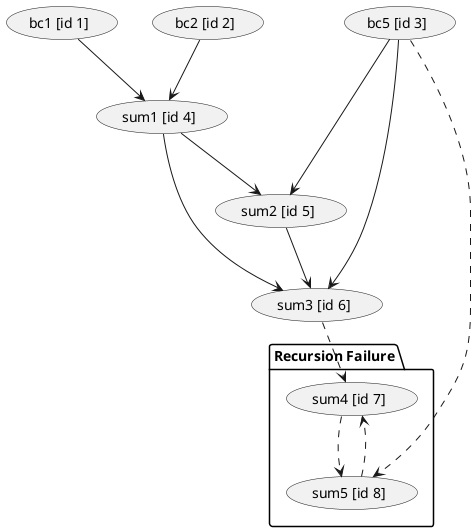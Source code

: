 @startuml

package "Recursion Failure" {
    usecase (sum4 [id 7]) as sum4
    usecase (sum5 [id 8]) as sum5
}

usecase (bc1 [id 1])  as bc1
usecase (bc2 [id 2])  as bc2
usecase (bc5 [id 3])  as bc5
usecase (sum1 [id 4]) as sum1
usecase (sum2 [id 5]) as sum2
usecase (sum3 [id 6]) as sum3

(bc1) --> (sum1)
(bc2) --> (sum1)

(sum1) --> (sum2)
(bc5) ---> (sum2)

(sum1) ---> (sum3)
(sum2) --> (sum3)
(bc5) ----> (sum3)

(sum3) ..> (sum4)
(sum5) ..> (sum4)

(sum4) ..> (sum5)
(bc5) ..> (sum5)

@enduml
